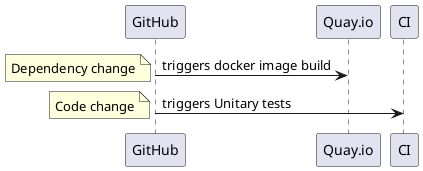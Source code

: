 @startuml
GitHub -> Quay.io:  triggers docker image build
note left: Dependency change
GitHub -> CI: triggers Unitary tests
note left: Code change
@enduml